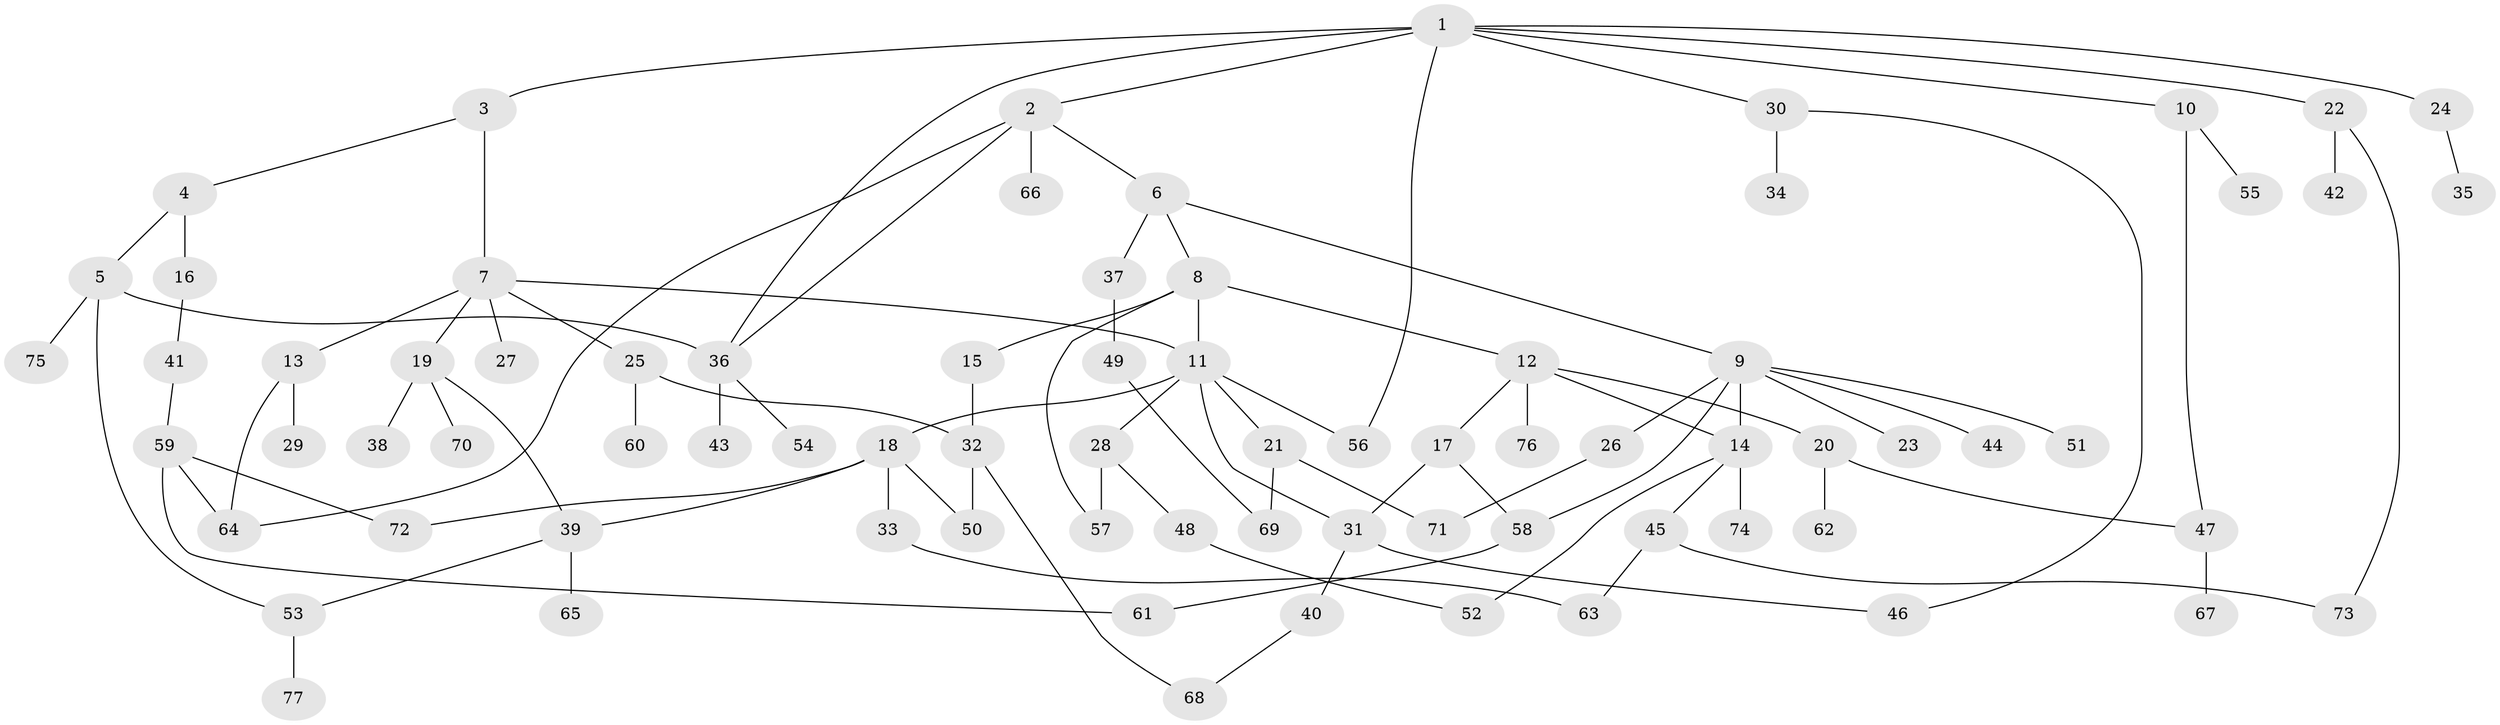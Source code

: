 // coarse degree distribution, {9: 0.06451612903225806, 4: 0.25806451612903225, 3: 0.1935483870967742, 5: 0.0967741935483871, 2: 0.3548387096774194, 1: 0.03225806451612903}
// Generated by graph-tools (version 1.1) at 2025/49/03/04/25 22:49:13]
// undirected, 77 vertices, 100 edges
graph export_dot {
  node [color=gray90,style=filled];
  1;
  2;
  3;
  4;
  5;
  6;
  7;
  8;
  9;
  10;
  11;
  12;
  13;
  14;
  15;
  16;
  17;
  18;
  19;
  20;
  21;
  22;
  23;
  24;
  25;
  26;
  27;
  28;
  29;
  30;
  31;
  32;
  33;
  34;
  35;
  36;
  37;
  38;
  39;
  40;
  41;
  42;
  43;
  44;
  45;
  46;
  47;
  48;
  49;
  50;
  51;
  52;
  53;
  54;
  55;
  56;
  57;
  58;
  59;
  60;
  61;
  62;
  63;
  64;
  65;
  66;
  67;
  68;
  69;
  70;
  71;
  72;
  73;
  74;
  75;
  76;
  77;
  1 -- 2;
  1 -- 3;
  1 -- 10;
  1 -- 22;
  1 -- 24;
  1 -- 30;
  1 -- 36;
  1 -- 56;
  2 -- 6;
  2 -- 36;
  2 -- 64;
  2 -- 66;
  3 -- 4;
  3 -- 7;
  4 -- 5;
  4 -- 16;
  5 -- 75;
  5 -- 36;
  5 -- 53;
  6 -- 8;
  6 -- 9;
  6 -- 37;
  7 -- 13;
  7 -- 19;
  7 -- 25;
  7 -- 27;
  7 -- 11;
  8 -- 11;
  8 -- 12;
  8 -- 15;
  8 -- 57;
  9 -- 14;
  9 -- 23;
  9 -- 26;
  9 -- 44;
  9 -- 51;
  9 -- 58;
  10 -- 55;
  10 -- 47;
  11 -- 18;
  11 -- 21;
  11 -- 28;
  11 -- 56;
  11 -- 31;
  12 -- 17;
  12 -- 20;
  12 -- 76;
  12 -- 14;
  13 -- 29;
  13 -- 64;
  14 -- 45;
  14 -- 52;
  14 -- 74;
  15 -- 32;
  16 -- 41;
  17 -- 31;
  17 -- 58;
  18 -- 33;
  18 -- 50;
  18 -- 72;
  18 -- 39;
  19 -- 38;
  19 -- 39;
  19 -- 70;
  20 -- 47;
  20 -- 62;
  21 -- 71;
  21 -- 69;
  22 -- 42;
  22 -- 73;
  24 -- 35;
  25 -- 32;
  25 -- 60;
  26 -- 71;
  28 -- 48;
  28 -- 57;
  30 -- 34;
  30 -- 46;
  31 -- 40;
  31 -- 46;
  32 -- 50;
  32 -- 68;
  33 -- 63;
  36 -- 43;
  36 -- 54;
  37 -- 49;
  39 -- 53;
  39 -- 65;
  40 -- 68;
  41 -- 59;
  45 -- 73;
  45 -- 63;
  47 -- 67;
  48 -- 52;
  49 -- 69;
  53 -- 77;
  58 -- 61;
  59 -- 61;
  59 -- 72;
  59 -- 64;
}
